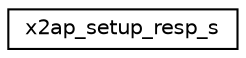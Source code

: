 digraph "Graphical Class Hierarchy"
{
 // LATEX_PDF_SIZE
  edge [fontname="Helvetica",fontsize="10",labelfontname="Helvetica",labelfontsize="10"];
  node [fontname="Helvetica",fontsize="10",shape=record];
  rankdir="LR";
  Node0 [label="x2ap_setup_resp_s",height=0.2,width=0.4,color="black", fillcolor="white", style="filled",URL="$structx2ap__setup__resp__s.html",tooltip=" "];
}
